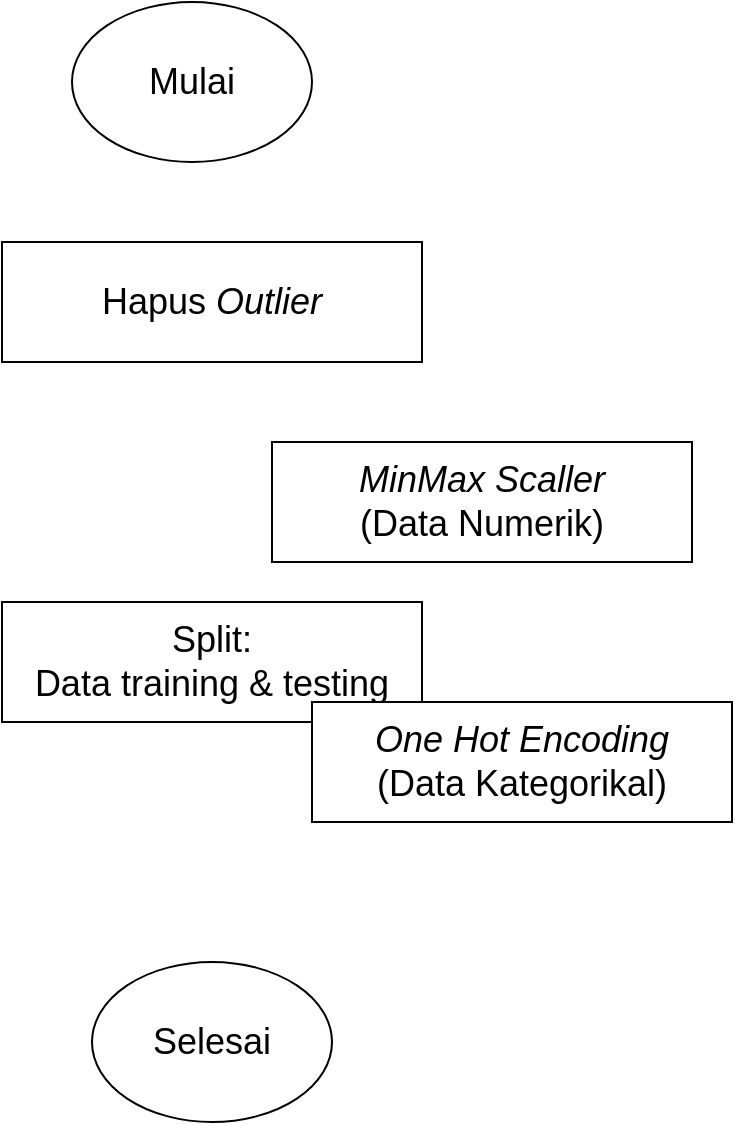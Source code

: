 <mxfile version="14.4.8" type="device"><diagram id="vLaVTJVKeMW7Wsy45hZb" name="Page-1"><mxGraphModel dx="1178" dy="668" grid="1" gridSize="10" guides="1" tooltips="1" connect="1" arrows="1" fold="1" page="1" pageScale="1" pageWidth="850" pageHeight="1100" math="0" shadow="0"><root><mxCell id="0"/><mxCell id="1" parent="0"/><mxCell id="7pzJQuGoRdf9uwkWZTfb-1" value="&lt;font style=&quot;font-size: 18px&quot;&gt;Mulai&lt;/font&gt;" style="ellipse;whiteSpace=wrap;html=1;" vertex="1" parent="1"><mxGeometry x="280" y="10" width="120" height="80" as="geometry"/></mxCell><mxCell id="7pzJQuGoRdf9uwkWZTfb-2" value="&lt;font style=&quot;font-size: 18px&quot;&gt;Selesai&lt;/font&gt;" style="ellipse;whiteSpace=wrap;html=1;" vertex="1" parent="1"><mxGeometry x="290" y="490" width="120" height="80" as="geometry"/></mxCell><mxCell id="7pzJQuGoRdf9uwkWZTfb-3" value="&lt;font style=&quot;font-size: 18px&quot;&gt;Split:&lt;br&gt;Data training &amp;amp; testing&lt;/font&gt;" style="rounded=0;whiteSpace=wrap;html=1;" vertex="1" parent="1"><mxGeometry x="245" y="310" width="210" height="60" as="geometry"/></mxCell><mxCell id="7pzJQuGoRdf9uwkWZTfb-4" value="&lt;font style=&quot;font-size: 18px&quot;&gt;&lt;i&gt;MinMax Scaller&lt;/i&gt;&lt;br&gt;(Data Numerik)&lt;/font&gt;" style="rounded=0;whiteSpace=wrap;html=1;" vertex="1" parent="1"><mxGeometry x="380" y="230" width="210" height="60" as="geometry"/></mxCell><mxCell id="7pzJQuGoRdf9uwkWZTfb-5" value="&lt;font style=&quot;font-size: 18px&quot;&gt;&lt;i&gt;One Hot Encoding&lt;/i&gt;&lt;br&gt;(Data Kategorikal)&lt;/font&gt;" style="rounded=0;whiteSpace=wrap;html=1;" vertex="1" parent="1"><mxGeometry x="400" y="360" width="210" height="60" as="geometry"/></mxCell><mxCell id="7pzJQuGoRdf9uwkWZTfb-6" value="&lt;span style=&quot;font-size: 18px&quot;&gt;Hapus &lt;i&gt;Outlier&lt;/i&gt;&lt;/span&gt;" style="rounded=0;whiteSpace=wrap;html=1;" vertex="1" parent="1"><mxGeometry x="245" y="130" width="210" height="60" as="geometry"/></mxCell></root></mxGraphModel></diagram></mxfile>